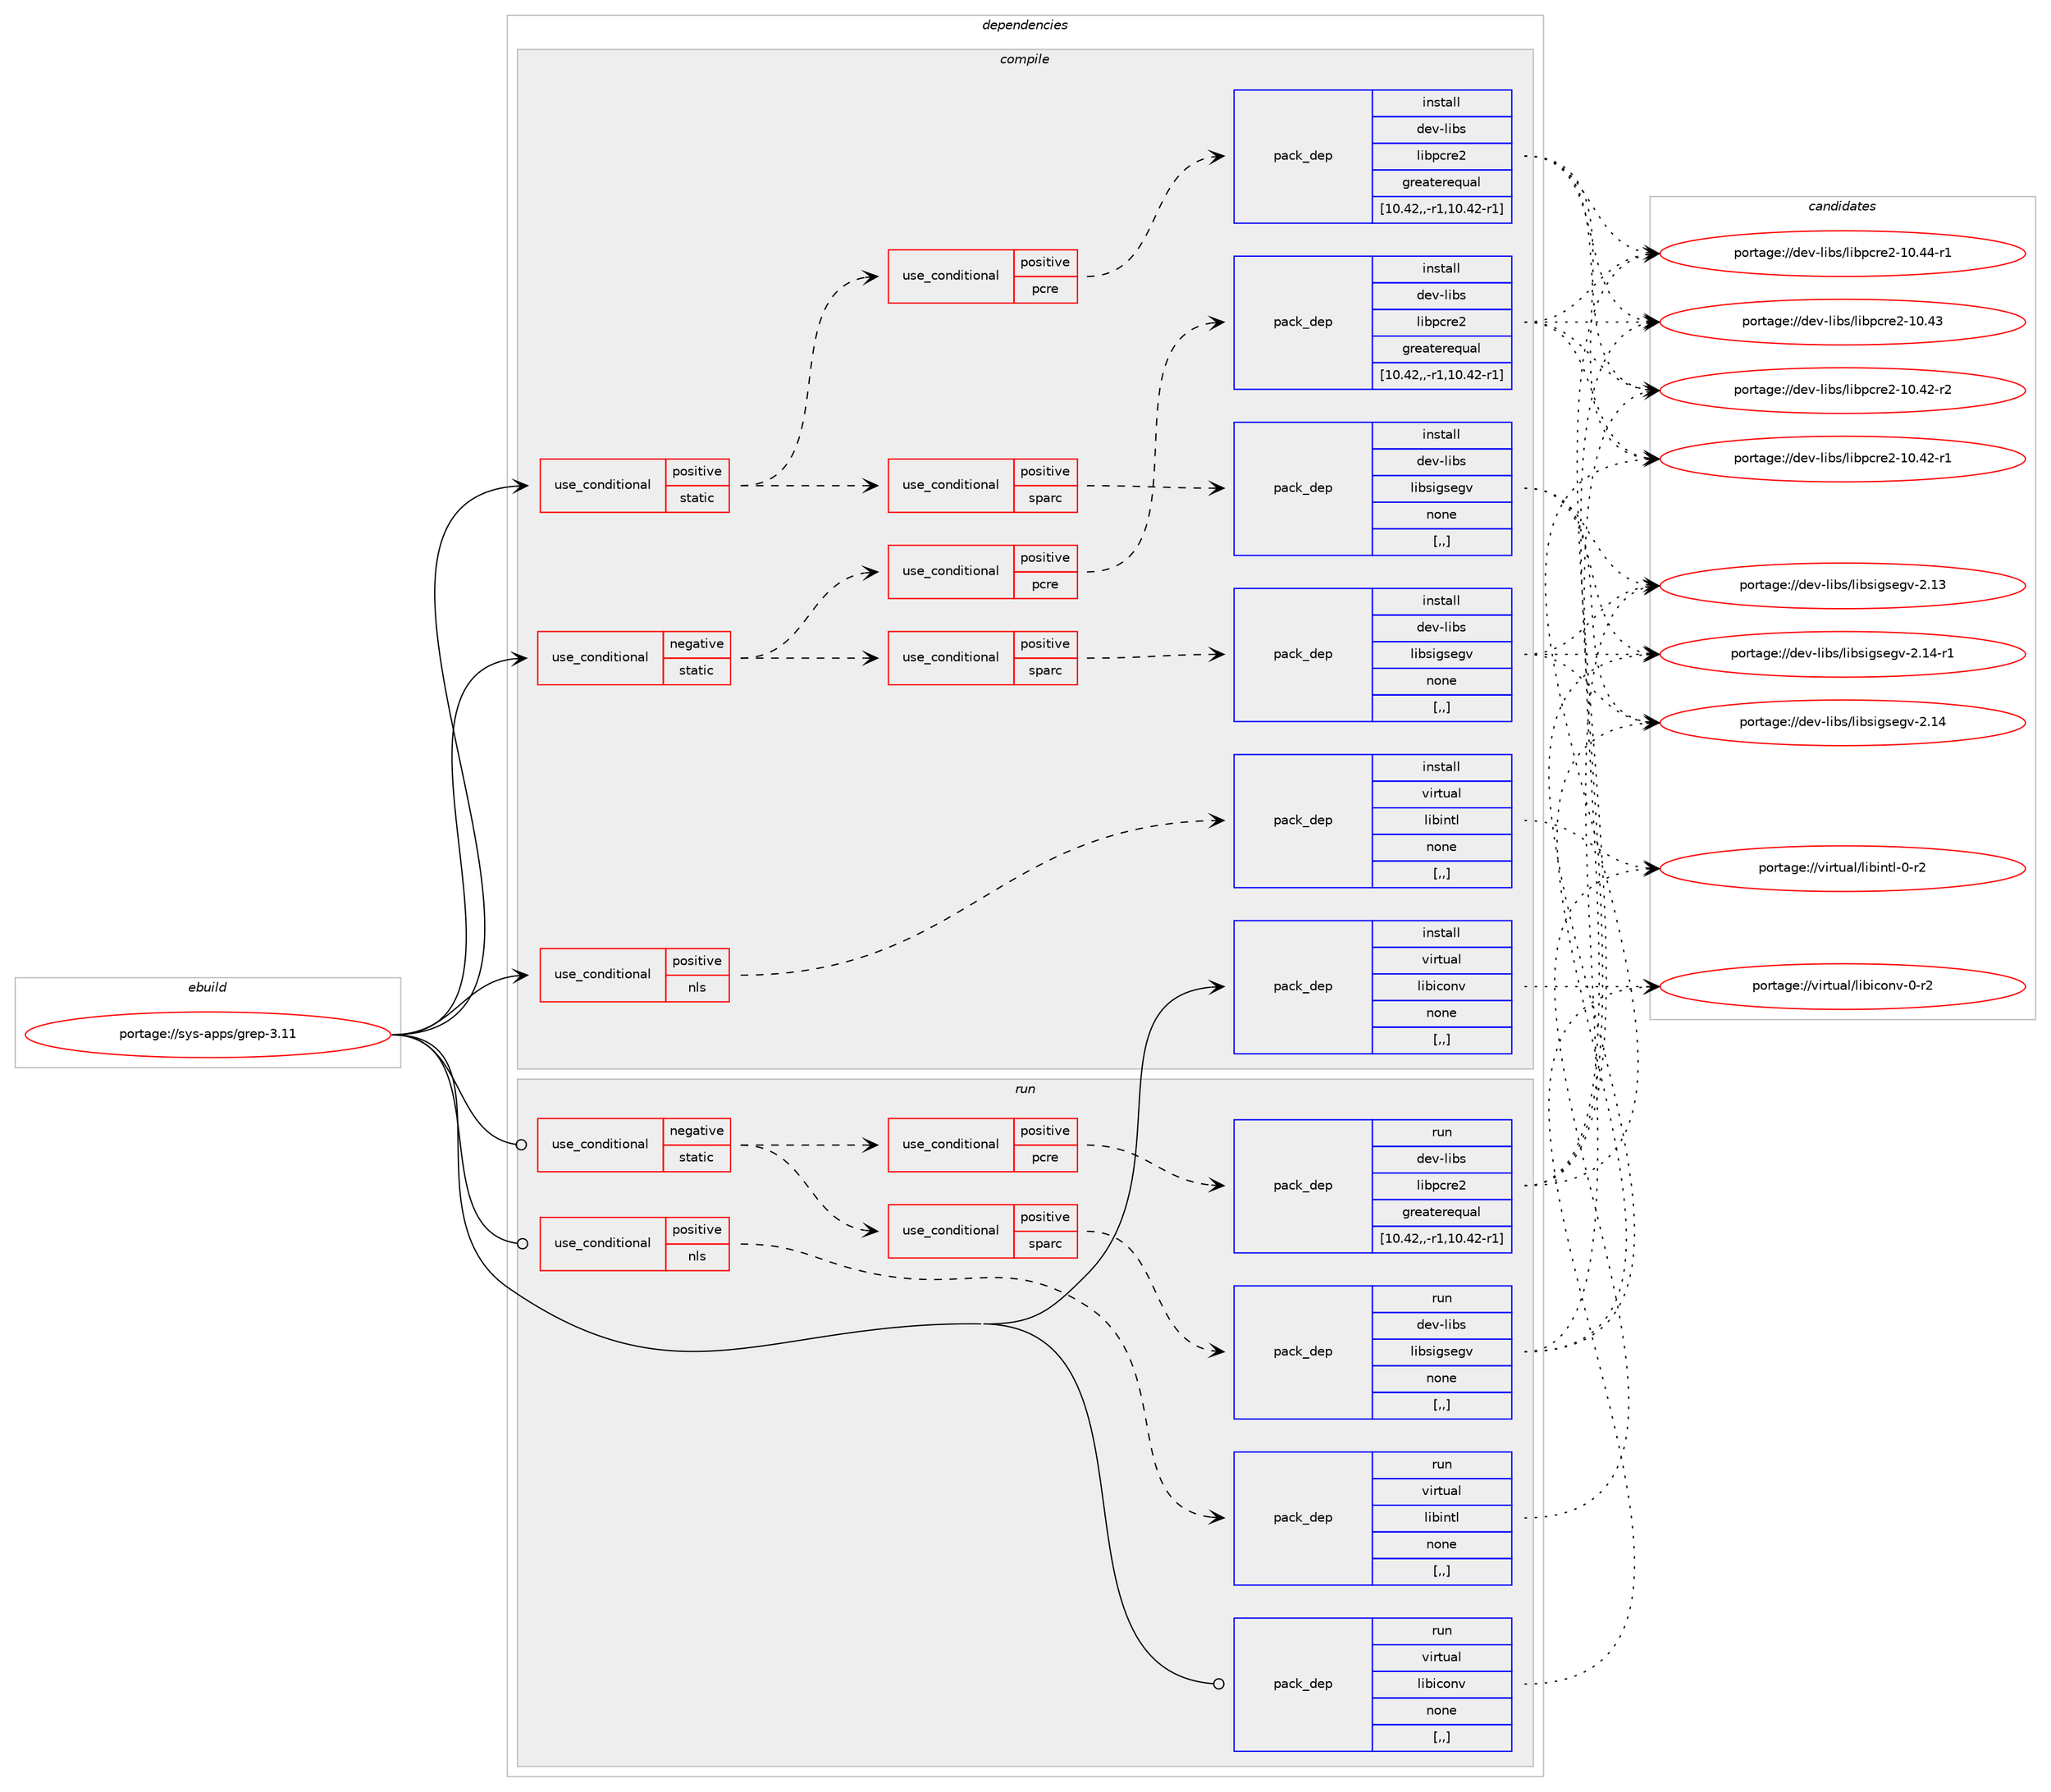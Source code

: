 digraph prolog {

# *************
# Graph options
# *************

newrank=true;
concentrate=true;
compound=true;
graph [rankdir=LR,fontname=Helvetica,fontsize=10,ranksep=1.5];#, ranksep=2.5, nodesep=0.2];
edge  [arrowhead=vee];
node  [fontname=Helvetica,fontsize=10];

# **********
# The ebuild
# **********

subgraph cluster_leftcol {
color=gray;
label=<<i>ebuild</i>>;
id [label="portage://sys-apps/grep-3.11", color=red, width=4, href="../sys-apps/grep-3.11.svg"];
}

# ****************
# The dependencies
# ****************

subgraph cluster_midcol {
color=gray;
label=<<i>dependencies</i>>;
subgraph cluster_compile {
fillcolor="#eeeeee";
style=filled;
label=<<i>compile</i>>;
subgraph cond110496 {
dependency418355 [label=<<TABLE BORDER="0" CELLBORDER="1" CELLSPACING="0" CELLPADDING="4"><TR><TD ROWSPAN="3" CELLPADDING="10">use_conditional</TD></TR><TR><TD>negative</TD></TR><TR><TD>static</TD></TR></TABLE>>, shape=none, color=red];
subgraph cond110497 {
dependency418356 [label=<<TABLE BORDER="0" CELLBORDER="1" CELLSPACING="0" CELLPADDING="4"><TR><TD ROWSPAN="3" CELLPADDING="10">use_conditional</TD></TR><TR><TD>positive</TD></TR><TR><TD>pcre</TD></TR></TABLE>>, shape=none, color=red];
subgraph pack304921 {
dependency418357 [label=<<TABLE BORDER="0" CELLBORDER="1" CELLSPACING="0" CELLPADDING="4" WIDTH="220"><TR><TD ROWSPAN="6" CELLPADDING="30">pack_dep</TD></TR><TR><TD WIDTH="110">install</TD></TR><TR><TD>dev-libs</TD></TR><TR><TD>libpcre2</TD></TR><TR><TD>greaterequal</TD></TR><TR><TD>[10.42,,-r1,10.42-r1]</TD></TR></TABLE>>, shape=none, color=blue];
}
dependency418356:e -> dependency418357:w [weight=20,style="dashed",arrowhead="vee"];
}
dependency418355:e -> dependency418356:w [weight=20,style="dashed",arrowhead="vee"];
subgraph cond110498 {
dependency418358 [label=<<TABLE BORDER="0" CELLBORDER="1" CELLSPACING="0" CELLPADDING="4"><TR><TD ROWSPAN="3" CELLPADDING="10">use_conditional</TD></TR><TR><TD>positive</TD></TR><TR><TD>sparc</TD></TR></TABLE>>, shape=none, color=red];
subgraph pack304922 {
dependency418359 [label=<<TABLE BORDER="0" CELLBORDER="1" CELLSPACING="0" CELLPADDING="4" WIDTH="220"><TR><TD ROWSPAN="6" CELLPADDING="30">pack_dep</TD></TR><TR><TD WIDTH="110">install</TD></TR><TR><TD>dev-libs</TD></TR><TR><TD>libsigsegv</TD></TR><TR><TD>none</TD></TR><TR><TD>[,,]</TD></TR></TABLE>>, shape=none, color=blue];
}
dependency418358:e -> dependency418359:w [weight=20,style="dashed",arrowhead="vee"];
}
dependency418355:e -> dependency418358:w [weight=20,style="dashed",arrowhead="vee"];
}
id:e -> dependency418355:w [weight=20,style="solid",arrowhead="vee"];
subgraph cond110499 {
dependency418360 [label=<<TABLE BORDER="0" CELLBORDER="1" CELLSPACING="0" CELLPADDING="4"><TR><TD ROWSPAN="3" CELLPADDING="10">use_conditional</TD></TR><TR><TD>positive</TD></TR><TR><TD>nls</TD></TR></TABLE>>, shape=none, color=red];
subgraph pack304923 {
dependency418361 [label=<<TABLE BORDER="0" CELLBORDER="1" CELLSPACING="0" CELLPADDING="4" WIDTH="220"><TR><TD ROWSPAN="6" CELLPADDING="30">pack_dep</TD></TR><TR><TD WIDTH="110">install</TD></TR><TR><TD>virtual</TD></TR><TR><TD>libintl</TD></TR><TR><TD>none</TD></TR><TR><TD>[,,]</TD></TR></TABLE>>, shape=none, color=blue];
}
dependency418360:e -> dependency418361:w [weight=20,style="dashed",arrowhead="vee"];
}
id:e -> dependency418360:w [weight=20,style="solid",arrowhead="vee"];
subgraph cond110500 {
dependency418362 [label=<<TABLE BORDER="0" CELLBORDER="1" CELLSPACING="0" CELLPADDING="4"><TR><TD ROWSPAN="3" CELLPADDING="10">use_conditional</TD></TR><TR><TD>positive</TD></TR><TR><TD>static</TD></TR></TABLE>>, shape=none, color=red];
subgraph cond110501 {
dependency418363 [label=<<TABLE BORDER="0" CELLBORDER="1" CELLSPACING="0" CELLPADDING="4"><TR><TD ROWSPAN="3" CELLPADDING="10">use_conditional</TD></TR><TR><TD>positive</TD></TR><TR><TD>pcre</TD></TR></TABLE>>, shape=none, color=red];
subgraph pack304924 {
dependency418364 [label=<<TABLE BORDER="0" CELLBORDER="1" CELLSPACING="0" CELLPADDING="4" WIDTH="220"><TR><TD ROWSPAN="6" CELLPADDING="30">pack_dep</TD></TR><TR><TD WIDTH="110">install</TD></TR><TR><TD>dev-libs</TD></TR><TR><TD>libpcre2</TD></TR><TR><TD>greaterequal</TD></TR><TR><TD>[10.42,,-r1,10.42-r1]</TD></TR></TABLE>>, shape=none, color=blue];
}
dependency418363:e -> dependency418364:w [weight=20,style="dashed",arrowhead="vee"];
}
dependency418362:e -> dependency418363:w [weight=20,style="dashed",arrowhead="vee"];
subgraph cond110502 {
dependency418365 [label=<<TABLE BORDER="0" CELLBORDER="1" CELLSPACING="0" CELLPADDING="4"><TR><TD ROWSPAN="3" CELLPADDING="10">use_conditional</TD></TR><TR><TD>positive</TD></TR><TR><TD>sparc</TD></TR></TABLE>>, shape=none, color=red];
subgraph pack304925 {
dependency418366 [label=<<TABLE BORDER="0" CELLBORDER="1" CELLSPACING="0" CELLPADDING="4" WIDTH="220"><TR><TD ROWSPAN="6" CELLPADDING="30">pack_dep</TD></TR><TR><TD WIDTH="110">install</TD></TR><TR><TD>dev-libs</TD></TR><TR><TD>libsigsegv</TD></TR><TR><TD>none</TD></TR><TR><TD>[,,]</TD></TR></TABLE>>, shape=none, color=blue];
}
dependency418365:e -> dependency418366:w [weight=20,style="dashed",arrowhead="vee"];
}
dependency418362:e -> dependency418365:w [weight=20,style="dashed",arrowhead="vee"];
}
id:e -> dependency418362:w [weight=20,style="solid",arrowhead="vee"];
subgraph pack304926 {
dependency418367 [label=<<TABLE BORDER="0" CELLBORDER="1" CELLSPACING="0" CELLPADDING="4" WIDTH="220"><TR><TD ROWSPAN="6" CELLPADDING="30">pack_dep</TD></TR><TR><TD WIDTH="110">install</TD></TR><TR><TD>virtual</TD></TR><TR><TD>libiconv</TD></TR><TR><TD>none</TD></TR><TR><TD>[,,]</TD></TR></TABLE>>, shape=none, color=blue];
}
id:e -> dependency418367:w [weight=20,style="solid",arrowhead="vee"];
}
subgraph cluster_compileandrun {
fillcolor="#eeeeee";
style=filled;
label=<<i>compile and run</i>>;
}
subgraph cluster_run {
fillcolor="#eeeeee";
style=filled;
label=<<i>run</i>>;
subgraph cond110503 {
dependency418368 [label=<<TABLE BORDER="0" CELLBORDER="1" CELLSPACING="0" CELLPADDING="4"><TR><TD ROWSPAN="3" CELLPADDING="10">use_conditional</TD></TR><TR><TD>negative</TD></TR><TR><TD>static</TD></TR></TABLE>>, shape=none, color=red];
subgraph cond110504 {
dependency418369 [label=<<TABLE BORDER="0" CELLBORDER="1" CELLSPACING="0" CELLPADDING="4"><TR><TD ROWSPAN="3" CELLPADDING="10">use_conditional</TD></TR><TR><TD>positive</TD></TR><TR><TD>pcre</TD></TR></TABLE>>, shape=none, color=red];
subgraph pack304927 {
dependency418370 [label=<<TABLE BORDER="0" CELLBORDER="1" CELLSPACING="0" CELLPADDING="4" WIDTH="220"><TR><TD ROWSPAN="6" CELLPADDING="30">pack_dep</TD></TR><TR><TD WIDTH="110">run</TD></TR><TR><TD>dev-libs</TD></TR><TR><TD>libpcre2</TD></TR><TR><TD>greaterequal</TD></TR><TR><TD>[10.42,,-r1,10.42-r1]</TD></TR></TABLE>>, shape=none, color=blue];
}
dependency418369:e -> dependency418370:w [weight=20,style="dashed",arrowhead="vee"];
}
dependency418368:e -> dependency418369:w [weight=20,style="dashed",arrowhead="vee"];
subgraph cond110505 {
dependency418371 [label=<<TABLE BORDER="0" CELLBORDER="1" CELLSPACING="0" CELLPADDING="4"><TR><TD ROWSPAN="3" CELLPADDING="10">use_conditional</TD></TR><TR><TD>positive</TD></TR><TR><TD>sparc</TD></TR></TABLE>>, shape=none, color=red];
subgraph pack304928 {
dependency418372 [label=<<TABLE BORDER="0" CELLBORDER="1" CELLSPACING="0" CELLPADDING="4" WIDTH="220"><TR><TD ROWSPAN="6" CELLPADDING="30">pack_dep</TD></TR><TR><TD WIDTH="110">run</TD></TR><TR><TD>dev-libs</TD></TR><TR><TD>libsigsegv</TD></TR><TR><TD>none</TD></TR><TR><TD>[,,]</TD></TR></TABLE>>, shape=none, color=blue];
}
dependency418371:e -> dependency418372:w [weight=20,style="dashed",arrowhead="vee"];
}
dependency418368:e -> dependency418371:w [weight=20,style="dashed",arrowhead="vee"];
}
id:e -> dependency418368:w [weight=20,style="solid",arrowhead="odot"];
subgraph cond110506 {
dependency418373 [label=<<TABLE BORDER="0" CELLBORDER="1" CELLSPACING="0" CELLPADDING="4"><TR><TD ROWSPAN="3" CELLPADDING="10">use_conditional</TD></TR><TR><TD>positive</TD></TR><TR><TD>nls</TD></TR></TABLE>>, shape=none, color=red];
subgraph pack304929 {
dependency418374 [label=<<TABLE BORDER="0" CELLBORDER="1" CELLSPACING="0" CELLPADDING="4" WIDTH="220"><TR><TD ROWSPAN="6" CELLPADDING="30">pack_dep</TD></TR><TR><TD WIDTH="110">run</TD></TR><TR><TD>virtual</TD></TR><TR><TD>libintl</TD></TR><TR><TD>none</TD></TR><TR><TD>[,,]</TD></TR></TABLE>>, shape=none, color=blue];
}
dependency418373:e -> dependency418374:w [weight=20,style="dashed",arrowhead="vee"];
}
id:e -> dependency418373:w [weight=20,style="solid",arrowhead="odot"];
subgraph pack304930 {
dependency418375 [label=<<TABLE BORDER="0" CELLBORDER="1" CELLSPACING="0" CELLPADDING="4" WIDTH="220"><TR><TD ROWSPAN="6" CELLPADDING="30">pack_dep</TD></TR><TR><TD WIDTH="110">run</TD></TR><TR><TD>virtual</TD></TR><TR><TD>libiconv</TD></TR><TR><TD>none</TD></TR><TR><TD>[,,]</TD></TR></TABLE>>, shape=none, color=blue];
}
id:e -> dependency418375:w [weight=20,style="solid",arrowhead="odot"];
}
}

# **************
# The candidates
# **************

subgraph cluster_choices {
rank=same;
color=gray;
label=<<i>candidates</i>>;

subgraph choice304921 {
color=black;
nodesep=1;
choice1001011184510810598115471081059811299114101504549484652524511449 [label="portage://dev-libs/libpcre2-10.44-r1", color=red, width=4,href="../dev-libs/libpcre2-10.44-r1.svg"];
choice100101118451081059811547108105981129911410150454948465251 [label="portage://dev-libs/libpcre2-10.43", color=red, width=4,href="../dev-libs/libpcre2-10.43.svg"];
choice1001011184510810598115471081059811299114101504549484652504511450 [label="portage://dev-libs/libpcre2-10.42-r2", color=red, width=4,href="../dev-libs/libpcre2-10.42-r2.svg"];
choice1001011184510810598115471081059811299114101504549484652504511449 [label="portage://dev-libs/libpcre2-10.42-r1", color=red, width=4,href="../dev-libs/libpcre2-10.42-r1.svg"];
dependency418357:e -> choice1001011184510810598115471081059811299114101504549484652524511449:w [style=dotted,weight="100"];
dependency418357:e -> choice100101118451081059811547108105981129911410150454948465251:w [style=dotted,weight="100"];
dependency418357:e -> choice1001011184510810598115471081059811299114101504549484652504511450:w [style=dotted,weight="100"];
dependency418357:e -> choice1001011184510810598115471081059811299114101504549484652504511449:w [style=dotted,weight="100"];
}
subgraph choice304922 {
color=black;
nodesep=1;
choice1001011184510810598115471081059811510510311510110311845504649524511449 [label="portage://dev-libs/libsigsegv-2.14-r1", color=red, width=4,href="../dev-libs/libsigsegv-2.14-r1.svg"];
choice100101118451081059811547108105981151051031151011031184550464952 [label="portage://dev-libs/libsigsegv-2.14", color=red, width=4,href="../dev-libs/libsigsegv-2.14.svg"];
choice100101118451081059811547108105981151051031151011031184550464951 [label="portage://dev-libs/libsigsegv-2.13", color=red, width=4,href="../dev-libs/libsigsegv-2.13.svg"];
dependency418359:e -> choice1001011184510810598115471081059811510510311510110311845504649524511449:w [style=dotted,weight="100"];
dependency418359:e -> choice100101118451081059811547108105981151051031151011031184550464952:w [style=dotted,weight="100"];
dependency418359:e -> choice100101118451081059811547108105981151051031151011031184550464951:w [style=dotted,weight="100"];
}
subgraph choice304923 {
color=black;
nodesep=1;
choice11810511411611797108471081059810511011610845484511450 [label="portage://virtual/libintl-0-r2", color=red, width=4,href="../virtual/libintl-0-r2.svg"];
dependency418361:e -> choice11810511411611797108471081059810511011610845484511450:w [style=dotted,weight="100"];
}
subgraph choice304924 {
color=black;
nodesep=1;
choice1001011184510810598115471081059811299114101504549484652524511449 [label="portage://dev-libs/libpcre2-10.44-r1", color=red, width=4,href="../dev-libs/libpcre2-10.44-r1.svg"];
choice100101118451081059811547108105981129911410150454948465251 [label="portage://dev-libs/libpcre2-10.43", color=red, width=4,href="../dev-libs/libpcre2-10.43.svg"];
choice1001011184510810598115471081059811299114101504549484652504511450 [label="portage://dev-libs/libpcre2-10.42-r2", color=red, width=4,href="../dev-libs/libpcre2-10.42-r2.svg"];
choice1001011184510810598115471081059811299114101504549484652504511449 [label="portage://dev-libs/libpcre2-10.42-r1", color=red, width=4,href="../dev-libs/libpcre2-10.42-r1.svg"];
dependency418364:e -> choice1001011184510810598115471081059811299114101504549484652524511449:w [style=dotted,weight="100"];
dependency418364:e -> choice100101118451081059811547108105981129911410150454948465251:w [style=dotted,weight="100"];
dependency418364:e -> choice1001011184510810598115471081059811299114101504549484652504511450:w [style=dotted,weight="100"];
dependency418364:e -> choice1001011184510810598115471081059811299114101504549484652504511449:w [style=dotted,weight="100"];
}
subgraph choice304925 {
color=black;
nodesep=1;
choice1001011184510810598115471081059811510510311510110311845504649524511449 [label="portage://dev-libs/libsigsegv-2.14-r1", color=red, width=4,href="../dev-libs/libsigsegv-2.14-r1.svg"];
choice100101118451081059811547108105981151051031151011031184550464952 [label="portage://dev-libs/libsigsegv-2.14", color=red, width=4,href="../dev-libs/libsigsegv-2.14.svg"];
choice100101118451081059811547108105981151051031151011031184550464951 [label="portage://dev-libs/libsigsegv-2.13", color=red, width=4,href="../dev-libs/libsigsegv-2.13.svg"];
dependency418366:e -> choice1001011184510810598115471081059811510510311510110311845504649524511449:w [style=dotted,weight="100"];
dependency418366:e -> choice100101118451081059811547108105981151051031151011031184550464952:w [style=dotted,weight="100"];
dependency418366:e -> choice100101118451081059811547108105981151051031151011031184550464951:w [style=dotted,weight="100"];
}
subgraph choice304926 {
color=black;
nodesep=1;
choice1181051141161179710847108105981059911111011845484511450 [label="portage://virtual/libiconv-0-r2", color=red, width=4,href="../virtual/libiconv-0-r2.svg"];
dependency418367:e -> choice1181051141161179710847108105981059911111011845484511450:w [style=dotted,weight="100"];
}
subgraph choice304927 {
color=black;
nodesep=1;
choice1001011184510810598115471081059811299114101504549484652524511449 [label="portage://dev-libs/libpcre2-10.44-r1", color=red, width=4,href="../dev-libs/libpcre2-10.44-r1.svg"];
choice100101118451081059811547108105981129911410150454948465251 [label="portage://dev-libs/libpcre2-10.43", color=red, width=4,href="../dev-libs/libpcre2-10.43.svg"];
choice1001011184510810598115471081059811299114101504549484652504511450 [label="portage://dev-libs/libpcre2-10.42-r2", color=red, width=4,href="../dev-libs/libpcre2-10.42-r2.svg"];
choice1001011184510810598115471081059811299114101504549484652504511449 [label="portage://dev-libs/libpcre2-10.42-r1", color=red, width=4,href="../dev-libs/libpcre2-10.42-r1.svg"];
dependency418370:e -> choice1001011184510810598115471081059811299114101504549484652524511449:w [style=dotted,weight="100"];
dependency418370:e -> choice100101118451081059811547108105981129911410150454948465251:w [style=dotted,weight="100"];
dependency418370:e -> choice1001011184510810598115471081059811299114101504549484652504511450:w [style=dotted,weight="100"];
dependency418370:e -> choice1001011184510810598115471081059811299114101504549484652504511449:w [style=dotted,weight="100"];
}
subgraph choice304928 {
color=black;
nodesep=1;
choice1001011184510810598115471081059811510510311510110311845504649524511449 [label="portage://dev-libs/libsigsegv-2.14-r1", color=red, width=4,href="../dev-libs/libsigsegv-2.14-r1.svg"];
choice100101118451081059811547108105981151051031151011031184550464952 [label="portage://dev-libs/libsigsegv-2.14", color=red, width=4,href="../dev-libs/libsigsegv-2.14.svg"];
choice100101118451081059811547108105981151051031151011031184550464951 [label="portage://dev-libs/libsigsegv-2.13", color=red, width=4,href="../dev-libs/libsigsegv-2.13.svg"];
dependency418372:e -> choice1001011184510810598115471081059811510510311510110311845504649524511449:w [style=dotted,weight="100"];
dependency418372:e -> choice100101118451081059811547108105981151051031151011031184550464952:w [style=dotted,weight="100"];
dependency418372:e -> choice100101118451081059811547108105981151051031151011031184550464951:w [style=dotted,weight="100"];
}
subgraph choice304929 {
color=black;
nodesep=1;
choice11810511411611797108471081059810511011610845484511450 [label="portage://virtual/libintl-0-r2", color=red, width=4,href="../virtual/libintl-0-r2.svg"];
dependency418374:e -> choice11810511411611797108471081059810511011610845484511450:w [style=dotted,weight="100"];
}
subgraph choice304930 {
color=black;
nodesep=1;
choice1181051141161179710847108105981059911111011845484511450 [label="portage://virtual/libiconv-0-r2", color=red, width=4,href="../virtual/libiconv-0-r2.svg"];
dependency418375:e -> choice1181051141161179710847108105981059911111011845484511450:w [style=dotted,weight="100"];
}
}

}
